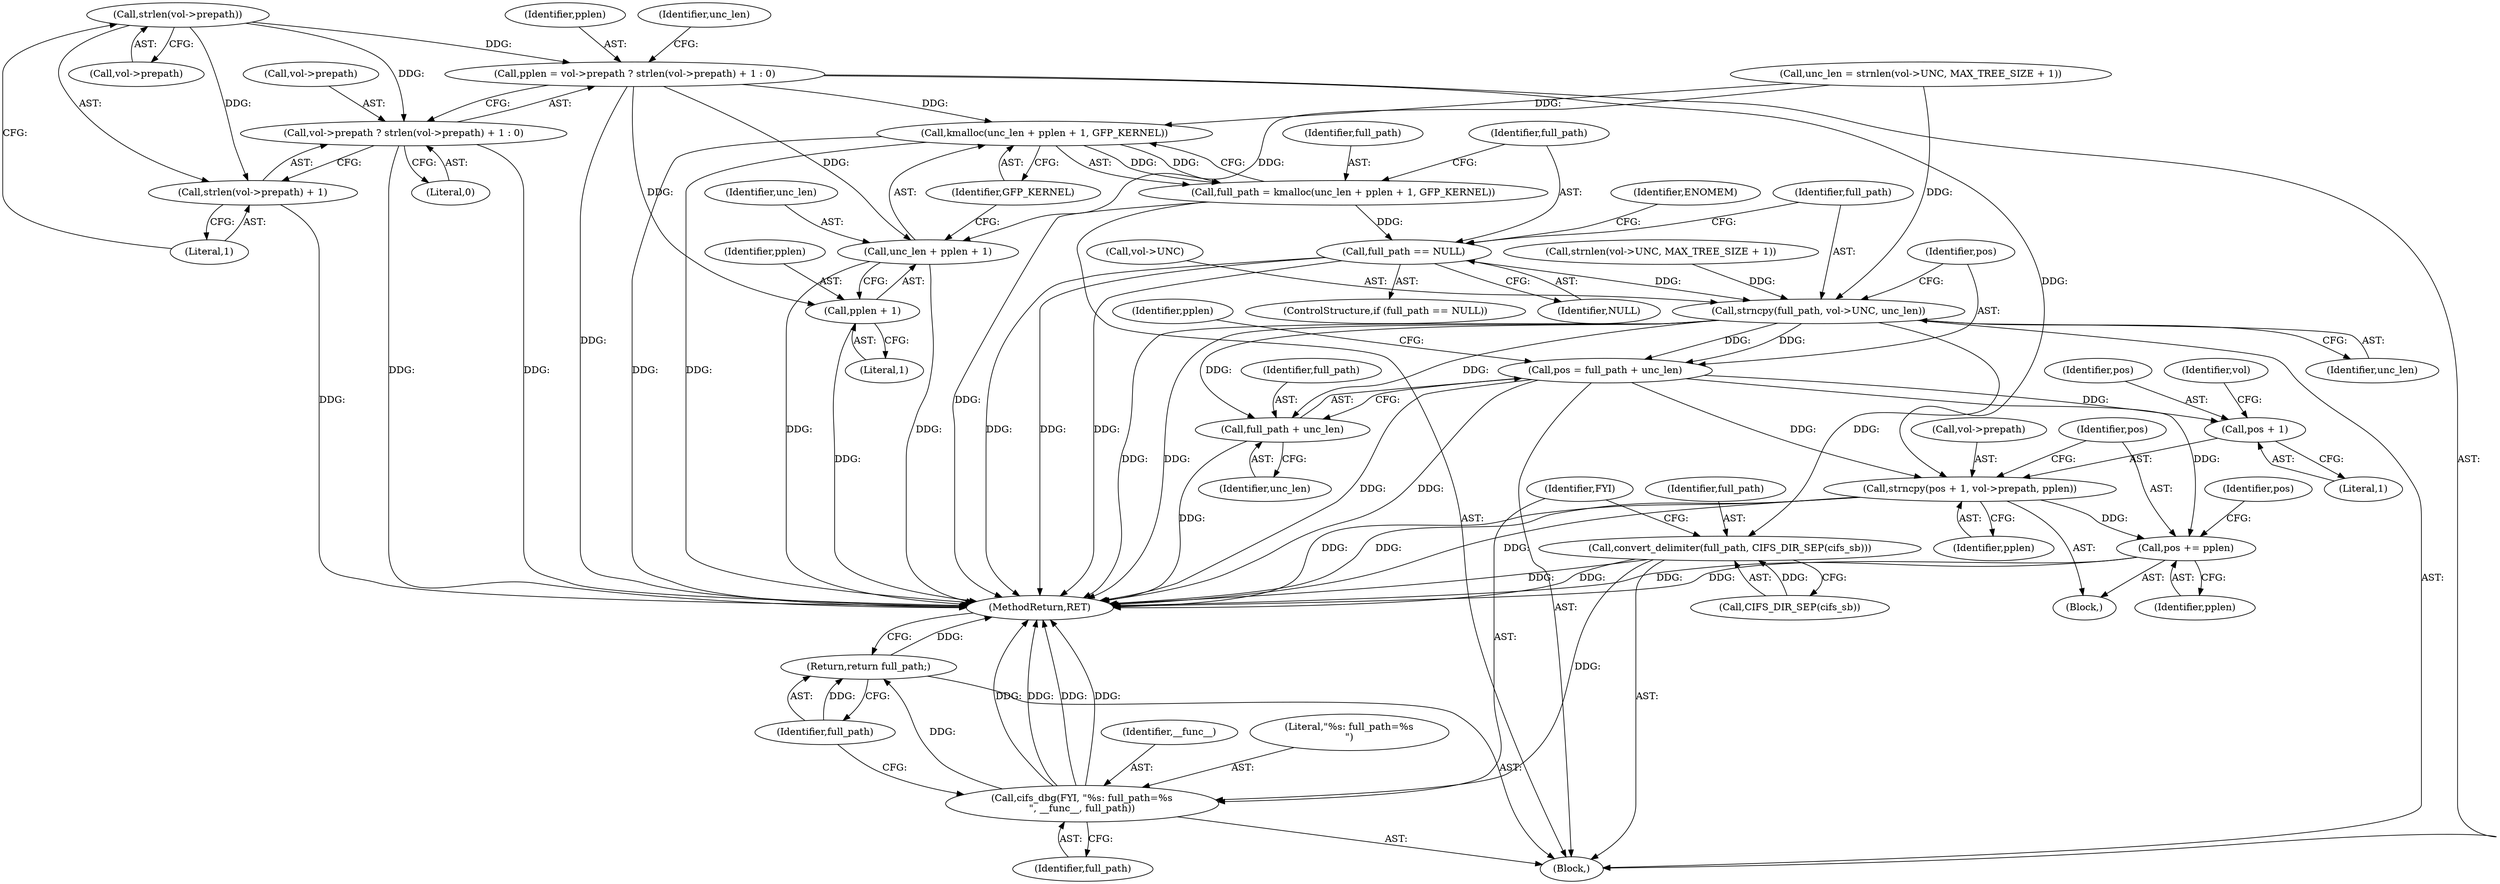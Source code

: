 digraph "0_linux_1fc29bacedeabb278080e31bb9c1ecb49f143c3b@API" {
"1000115" [label="(Call,strlen(vol->prepath))"];
"1000108" [label="(Call,pplen = vol->prepath ? strlen(vol->prepath) + 1 : 0)"];
"1000133" [label="(Call,kmalloc(unc_len + pplen + 1, GFP_KERNEL))"];
"1000131" [label="(Call,full_path = kmalloc(unc_len + pplen + 1, GFP_KERNEL))"];
"1000141" [label="(Call,full_path == NULL)"];
"1000148" [label="(Call,strncpy(full_path, vol->UNC, unc_len))"];
"1000154" [label="(Call,pos = full_path + unc_len)"];
"1000167" [label="(Call,strncpy(pos + 1, vol->prepath, pplen))"];
"1000175" [label="(Call,pos += pplen)"];
"1000168" [label="(Call,pos + 1)"];
"1000156" [label="(Call,full_path + unc_len)"];
"1000182" [label="(Call,convert_delimiter(full_path, CIFS_DIR_SEP(cifs_sb)))"];
"1000186" [label="(Call,cifs_dbg(FYI, \"%s: full_path=%s\n\", __func__, full_path))"];
"1000191" [label="(Return,return full_path;)"];
"1000134" [label="(Call,unc_len + pplen + 1)"];
"1000136" [label="(Call,pplen + 1)"];
"1000110" [label="(Call,vol->prepath ? strlen(vol->prepath) + 1 : 0)"];
"1000114" [label="(Call,strlen(vol->prepath) + 1)"];
"1000154" [label="(Call,pos = full_path + unc_len)"];
"1000168" [label="(Call,pos + 1)"];
"1000135" [label="(Identifier,unc_len)"];
"1000142" [label="(Identifier,full_path)"];
"1000189" [label="(Identifier,__func__)"];
"1000148" [label="(Call,strncpy(full_path, vol->UNC, unc_len))"];
"1000138" [label="(Literal,1)"];
"1000190" [label="(Identifier,full_path)"];
"1000110" [label="(Call,vol->prepath ? strlen(vol->prepath) + 1 : 0)"];
"1000193" [label="(MethodReturn,RET)"];
"1000175" [label="(Call,pos += pplen)"];
"1000182" [label="(Call,convert_delimiter(full_path, CIFS_DIR_SEP(cifs_sb)))"];
"1000119" [label="(Literal,1)"];
"1000149" [label="(Identifier,full_path)"];
"1000176" [label="(Identifier,pos)"];
"1000109" [label="(Identifier,pplen)"];
"1000155" [label="(Identifier,pos)"];
"1000122" [label="(Call,unc_len = strnlen(vol->UNC, MAX_TREE_SIZE + 1))"];
"1000169" [label="(Identifier,pos)"];
"1000139" [label="(Identifier,GFP_KERNEL)"];
"1000174" [label="(Identifier,pplen)"];
"1000120" [label="(Literal,0)"];
"1000108" [label="(Call,pplen = vol->prepath ? strlen(vol->prepath) + 1 : 0)"];
"1000171" [label="(Call,vol->prepath)"];
"1000170" [label="(Literal,1)"];
"1000192" [label="(Identifier,full_path)"];
"1000140" [label="(ControlStructure,if (full_path == NULL))"];
"1000187" [label="(Identifier,FYI)"];
"1000180" [label="(Identifier,pos)"];
"1000161" [label="(Block,)"];
"1000186" [label="(Call,cifs_dbg(FYI, \"%s: full_path=%s\n\", __func__, full_path))"];
"1000177" [label="(Identifier,pplen)"];
"1000104" [label="(Block,)"];
"1000131" [label="(Call,full_path = kmalloc(unc_len + pplen + 1, GFP_KERNEL))"];
"1000153" [label="(Identifier,unc_len)"];
"1000143" [label="(Identifier,NULL)"];
"1000150" [label="(Call,vol->UNC)"];
"1000116" [label="(Call,vol->prepath)"];
"1000160" [label="(Identifier,pplen)"];
"1000137" [label="(Identifier,pplen)"];
"1000132" [label="(Identifier,full_path)"];
"1000115" [label="(Call,strlen(vol->prepath))"];
"1000141" [label="(Call,full_path == NULL)"];
"1000156" [label="(Call,full_path + unc_len)"];
"1000114" [label="(Call,strlen(vol->prepath) + 1)"];
"1000123" [label="(Identifier,unc_len)"];
"1000133" [label="(Call,kmalloc(unc_len + pplen + 1, GFP_KERNEL))"];
"1000158" [label="(Identifier,unc_len)"];
"1000184" [label="(Call,CIFS_DIR_SEP(cifs_sb))"];
"1000136" [label="(Call,pplen + 1)"];
"1000147" [label="(Identifier,ENOMEM)"];
"1000124" [label="(Call,strnlen(vol->UNC, MAX_TREE_SIZE + 1))"];
"1000167" [label="(Call,strncpy(pos + 1, vol->prepath, pplen))"];
"1000134" [label="(Call,unc_len + pplen + 1)"];
"1000157" [label="(Identifier,full_path)"];
"1000183" [label="(Identifier,full_path)"];
"1000191" [label="(Return,return full_path;)"];
"1000111" [label="(Call,vol->prepath)"];
"1000188" [label="(Literal,\"%s: full_path=%s\n\")"];
"1000172" [label="(Identifier,vol)"];
"1000115" -> "1000114"  [label="AST: "];
"1000115" -> "1000116"  [label="CFG: "];
"1000116" -> "1000115"  [label="AST: "];
"1000119" -> "1000115"  [label="CFG: "];
"1000115" -> "1000108"  [label="DDG: "];
"1000115" -> "1000110"  [label="DDG: "];
"1000115" -> "1000114"  [label="DDG: "];
"1000108" -> "1000104"  [label="AST: "];
"1000108" -> "1000110"  [label="CFG: "];
"1000109" -> "1000108"  [label="AST: "];
"1000110" -> "1000108"  [label="AST: "];
"1000123" -> "1000108"  [label="CFG: "];
"1000108" -> "1000193"  [label="DDG: "];
"1000108" -> "1000133"  [label="DDG: "];
"1000108" -> "1000134"  [label="DDG: "];
"1000108" -> "1000136"  [label="DDG: "];
"1000108" -> "1000167"  [label="DDG: "];
"1000133" -> "1000131"  [label="AST: "];
"1000133" -> "1000139"  [label="CFG: "];
"1000134" -> "1000133"  [label="AST: "];
"1000139" -> "1000133"  [label="AST: "];
"1000131" -> "1000133"  [label="CFG: "];
"1000133" -> "1000193"  [label="DDG: "];
"1000133" -> "1000193"  [label="DDG: "];
"1000133" -> "1000131"  [label="DDG: "];
"1000133" -> "1000131"  [label="DDG: "];
"1000122" -> "1000133"  [label="DDG: "];
"1000131" -> "1000104"  [label="AST: "];
"1000132" -> "1000131"  [label="AST: "];
"1000142" -> "1000131"  [label="CFG: "];
"1000131" -> "1000193"  [label="DDG: "];
"1000131" -> "1000141"  [label="DDG: "];
"1000141" -> "1000140"  [label="AST: "];
"1000141" -> "1000143"  [label="CFG: "];
"1000142" -> "1000141"  [label="AST: "];
"1000143" -> "1000141"  [label="AST: "];
"1000147" -> "1000141"  [label="CFG: "];
"1000149" -> "1000141"  [label="CFG: "];
"1000141" -> "1000193"  [label="DDG: "];
"1000141" -> "1000193"  [label="DDG: "];
"1000141" -> "1000193"  [label="DDG: "];
"1000141" -> "1000148"  [label="DDG: "];
"1000148" -> "1000104"  [label="AST: "];
"1000148" -> "1000153"  [label="CFG: "];
"1000149" -> "1000148"  [label="AST: "];
"1000150" -> "1000148"  [label="AST: "];
"1000153" -> "1000148"  [label="AST: "];
"1000155" -> "1000148"  [label="CFG: "];
"1000148" -> "1000193"  [label="DDG: "];
"1000148" -> "1000193"  [label="DDG: "];
"1000124" -> "1000148"  [label="DDG: "];
"1000122" -> "1000148"  [label="DDG: "];
"1000148" -> "1000154"  [label="DDG: "];
"1000148" -> "1000154"  [label="DDG: "];
"1000148" -> "1000156"  [label="DDG: "];
"1000148" -> "1000156"  [label="DDG: "];
"1000148" -> "1000182"  [label="DDG: "];
"1000154" -> "1000104"  [label="AST: "];
"1000154" -> "1000156"  [label="CFG: "];
"1000155" -> "1000154"  [label="AST: "];
"1000156" -> "1000154"  [label="AST: "];
"1000160" -> "1000154"  [label="CFG: "];
"1000154" -> "1000193"  [label="DDG: "];
"1000154" -> "1000193"  [label="DDG: "];
"1000154" -> "1000167"  [label="DDG: "];
"1000154" -> "1000168"  [label="DDG: "];
"1000154" -> "1000175"  [label="DDG: "];
"1000167" -> "1000161"  [label="AST: "];
"1000167" -> "1000174"  [label="CFG: "];
"1000168" -> "1000167"  [label="AST: "];
"1000171" -> "1000167"  [label="AST: "];
"1000174" -> "1000167"  [label="AST: "];
"1000176" -> "1000167"  [label="CFG: "];
"1000167" -> "1000193"  [label="DDG: "];
"1000167" -> "1000193"  [label="DDG: "];
"1000167" -> "1000193"  [label="DDG: "];
"1000167" -> "1000175"  [label="DDG: "];
"1000175" -> "1000161"  [label="AST: "];
"1000175" -> "1000177"  [label="CFG: "];
"1000176" -> "1000175"  [label="AST: "];
"1000177" -> "1000175"  [label="AST: "];
"1000180" -> "1000175"  [label="CFG: "];
"1000175" -> "1000193"  [label="DDG: "];
"1000175" -> "1000193"  [label="DDG: "];
"1000168" -> "1000170"  [label="CFG: "];
"1000169" -> "1000168"  [label="AST: "];
"1000170" -> "1000168"  [label="AST: "];
"1000172" -> "1000168"  [label="CFG: "];
"1000156" -> "1000158"  [label="CFG: "];
"1000157" -> "1000156"  [label="AST: "];
"1000158" -> "1000156"  [label="AST: "];
"1000156" -> "1000193"  [label="DDG: "];
"1000182" -> "1000104"  [label="AST: "];
"1000182" -> "1000184"  [label="CFG: "];
"1000183" -> "1000182"  [label="AST: "];
"1000184" -> "1000182"  [label="AST: "];
"1000187" -> "1000182"  [label="CFG: "];
"1000182" -> "1000193"  [label="DDG: "];
"1000182" -> "1000193"  [label="DDG: "];
"1000184" -> "1000182"  [label="DDG: "];
"1000182" -> "1000186"  [label="DDG: "];
"1000186" -> "1000104"  [label="AST: "];
"1000186" -> "1000190"  [label="CFG: "];
"1000187" -> "1000186"  [label="AST: "];
"1000188" -> "1000186"  [label="AST: "];
"1000189" -> "1000186"  [label="AST: "];
"1000190" -> "1000186"  [label="AST: "];
"1000192" -> "1000186"  [label="CFG: "];
"1000186" -> "1000193"  [label="DDG: "];
"1000186" -> "1000193"  [label="DDG: "];
"1000186" -> "1000193"  [label="DDG: "];
"1000186" -> "1000193"  [label="DDG: "];
"1000186" -> "1000191"  [label="DDG: "];
"1000191" -> "1000104"  [label="AST: "];
"1000191" -> "1000192"  [label="CFG: "];
"1000192" -> "1000191"  [label="AST: "];
"1000193" -> "1000191"  [label="CFG: "];
"1000191" -> "1000193"  [label="DDG: "];
"1000192" -> "1000191"  [label="DDG: "];
"1000134" -> "1000136"  [label="CFG: "];
"1000135" -> "1000134"  [label="AST: "];
"1000136" -> "1000134"  [label="AST: "];
"1000139" -> "1000134"  [label="CFG: "];
"1000134" -> "1000193"  [label="DDG: "];
"1000134" -> "1000193"  [label="DDG: "];
"1000122" -> "1000134"  [label="DDG: "];
"1000136" -> "1000138"  [label="CFG: "];
"1000137" -> "1000136"  [label="AST: "];
"1000138" -> "1000136"  [label="AST: "];
"1000136" -> "1000193"  [label="DDG: "];
"1000110" -> "1000114"  [label="CFG: "];
"1000110" -> "1000120"  [label="CFG: "];
"1000111" -> "1000110"  [label="AST: "];
"1000114" -> "1000110"  [label="AST: "];
"1000120" -> "1000110"  [label="AST: "];
"1000110" -> "1000193"  [label="DDG: "];
"1000110" -> "1000193"  [label="DDG: "];
"1000114" -> "1000119"  [label="CFG: "];
"1000119" -> "1000114"  [label="AST: "];
"1000114" -> "1000193"  [label="DDG: "];
}
